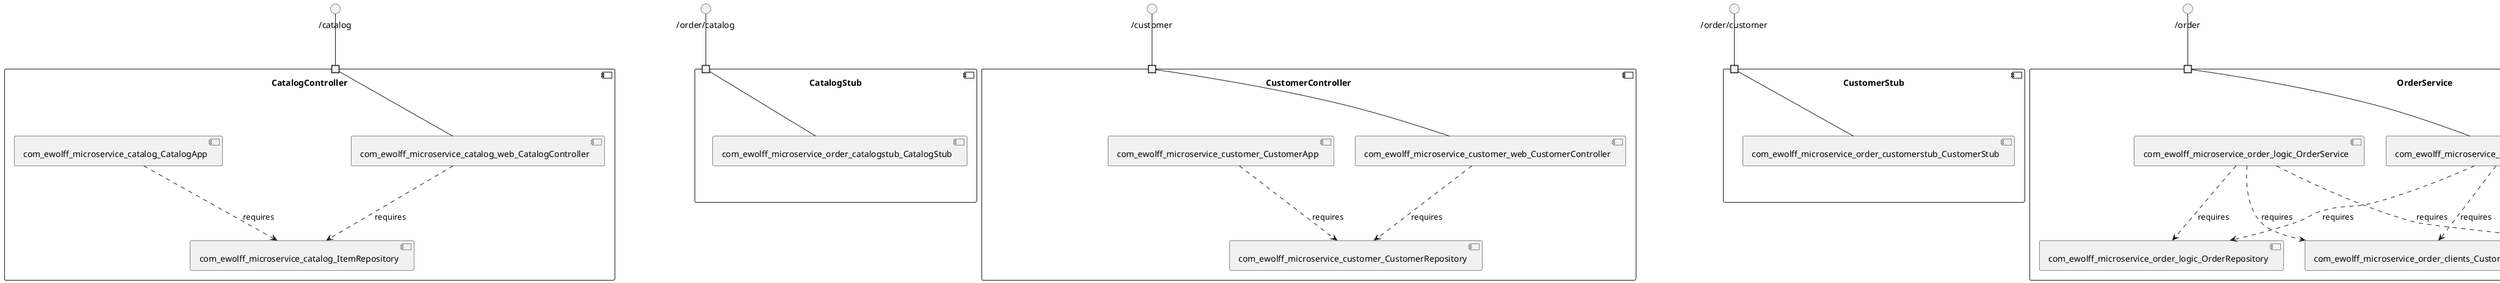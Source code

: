 @startuml
skinparam fixCircleLabelOverlapping true
component "CatalogController\n\n\n\n\n\n" {
[com_ewolff_microservice_catalog_ItemRepository]
[com_ewolff_microservice_catalog_web_CatalogController]
[com_ewolff_microservice_catalog_CatalogApp]
portin " " as CatalogController.requires._catalog
[com_ewolff_microservice_catalog_web_CatalogController]..>[com_ewolff_microservice_catalog_ItemRepository] : requires
[com_ewolff_microservice_catalog_CatalogApp]..>[com_ewolff_microservice_catalog_ItemRepository] : requires
"CatalogController.requires._catalog"--[com_ewolff_microservice_catalog_web_CatalogController]
}
interface "/catalog" as interface._catalog
interface._catalog--"CatalogController.requires._catalog"
component "CatalogStub\n\n\n\n\n\n" {
[com_ewolff_microservice_order_catalogstub_CatalogStub]
portin " " as CatalogStub.requires._order_catalog
"CatalogStub.requires._order_catalog"--[com_ewolff_microservice_order_catalogstub_CatalogStub]
}
interface "/order/catalog" as interface._order_catalog
interface._order_catalog--"CatalogStub.requires._order_catalog"
component "CustomerController\n\n\n\n\n\n" {
[com_ewolff_microservice_customer_CustomerRepository]
[com_ewolff_microservice_customer_CustomerApp]
[com_ewolff_microservice_customer_web_CustomerController]
portin " " as CustomerController.requires._customer
[com_ewolff_microservice_customer_CustomerApp]..>[com_ewolff_microservice_customer_CustomerRepository] : requires
[com_ewolff_microservice_customer_web_CustomerController]..>[com_ewolff_microservice_customer_CustomerRepository] : requires
"CustomerController.requires._customer"--[com_ewolff_microservice_customer_web_CustomerController]
}
interface "/customer" as interface._customer
interface._customer--"CustomerController.requires._customer"
component "CustomerStub\n\n\n\n\n\n" {
[com_ewolff_microservice_order_customerstub_CustomerStub]
portin " " as CustomerStub.requires._order_customer
"CustomerStub.requires._order_customer"--[com_ewolff_microservice_order_customerstub_CustomerStub]
}
interface "/order/customer" as interface._order_customer
interface._order_customer--"CustomerStub.requires._order_customer"
component "OrderService\n\n\n\n\n\n" {
[com_ewolff_microservice_order_clients_CustomerClient]
[com_ewolff_microservice_order_logic_OrderService]
[com_ewolff_microservice_order_clients_CatalogClient]
[com_ewolff_microservice_order_logic_OrderController]
[com_ewolff_microservice_order_logic_OrderRepository]
portin " " as OrderService.requires._order
[com_ewolff_microservice_order_logic_OrderService]..>[com_ewolff_microservice_order_logic_OrderRepository] : requires
[com_ewolff_microservice_order_logic_OrderController]..>[com_ewolff_microservice_order_logic_OrderRepository] : requires
[com_ewolff_microservice_order_logic_OrderService]..>[com_ewolff_microservice_order_clients_CatalogClient] : requires
[com_ewolff_microservice_order_logic_OrderController]..>[com_ewolff_microservice_order_clients_CatalogClient] : requires
[com_ewolff_microservice_order_logic_OrderService]..>[com_ewolff_microservice_order_clients_CustomerClient] : requires
[com_ewolff_microservice_order_logic_OrderController]..>[com_ewolff_microservice_order_clients_CustomerClient] : requires
"OrderService.requires._order"--[com_ewolff_microservice_order_logic_OrderController]
}
interface "/order" as interface._order
interface._order--"OrderService.requires._order"

@enduml
